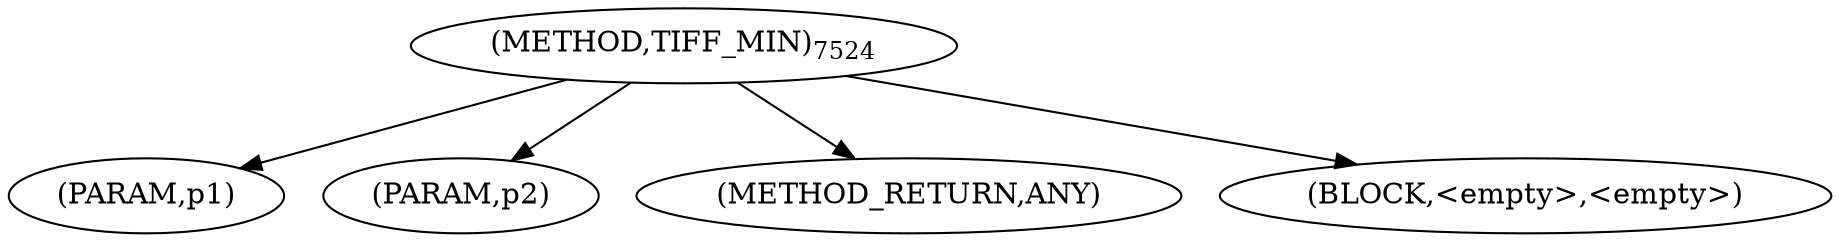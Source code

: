 digraph "TIFF_MIN" {  
"100815" [label = <(METHOD,TIFF_MIN)<SUB>7524</SUB>> ]
"100816" [label = <(PARAM,p1)> ]
"100817" [label = <(PARAM,p2)> ]
"100818" [label = <(METHOD_RETURN,ANY)> ]
"100819" [label = <(BLOCK,&lt;empty&gt;,&lt;empty&gt;)> ]
  "100815" -> "100818" 
  "100815" -> "100816" 
  "100815" -> "100819" 
  "100815" -> "100817" 
}
